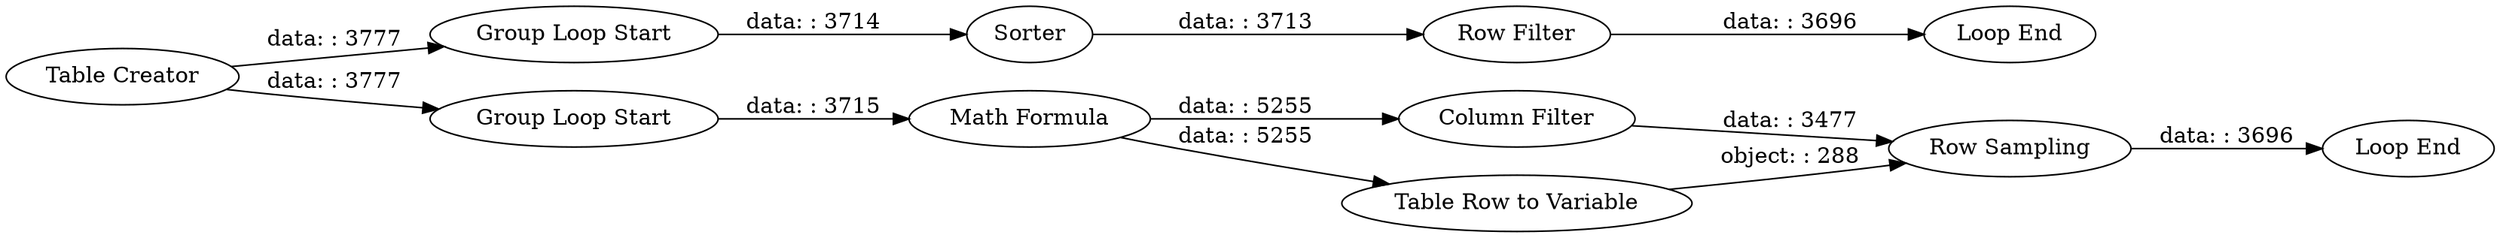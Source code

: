 digraph {
	"8190146969683784294_10" [label="Group Loop Start"]
	"8190146969683784294_8" [label=Sorter]
	"8190146969683784294_11" [label="Loop End"]
	"8190146969683784294_12" [label="Group Loop Start"]
	"8190146969683784294_1" [label="Row Filter"]
	"8190146969683784294_2" [label="Table Creator"]
	"8190146969683784294_7" [label="Math Formula"]
	"8190146969683784294_15" [label="Loop End"]
	"8190146969683784294_16" [label="Column Filter"]
	"8190146969683784294_6" [label="Row Sampling"]
	"8190146969683784294_13" [label="Table Row to Variable"]
	"8190146969683784294_16" -> "8190146969683784294_6" [label="data: : 3477"]
	"8190146969683784294_12" -> "8190146969683784294_7" [label="data: : 3715"]
	"8190146969683784294_7" -> "8190146969683784294_16" [label="data: : 5255"]
	"8190146969683784294_2" -> "8190146969683784294_10" [label="data: : 3777"]
	"8190146969683784294_2" -> "8190146969683784294_12" [label="data: : 3777"]
	"8190146969683784294_7" -> "8190146969683784294_13" [label="data: : 5255"]
	"8190146969683784294_1" -> "8190146969683784294_11" [label="data: : 3696"]
	"8190146969683784294_8" -> "8190146969683784294_1" [label="data: : 3713"]
	"8190146969683784294_13" -> "8190146969683784294_6" [label="object: : 288"]
	"8190146969683784294_10" -> "8190146969683784294_8" [label="data: : 3714"]
	"8190146969683784294_6" -> "8190146969683784294_15" [label="data: : 3696"]
	rankdir=LR
}
